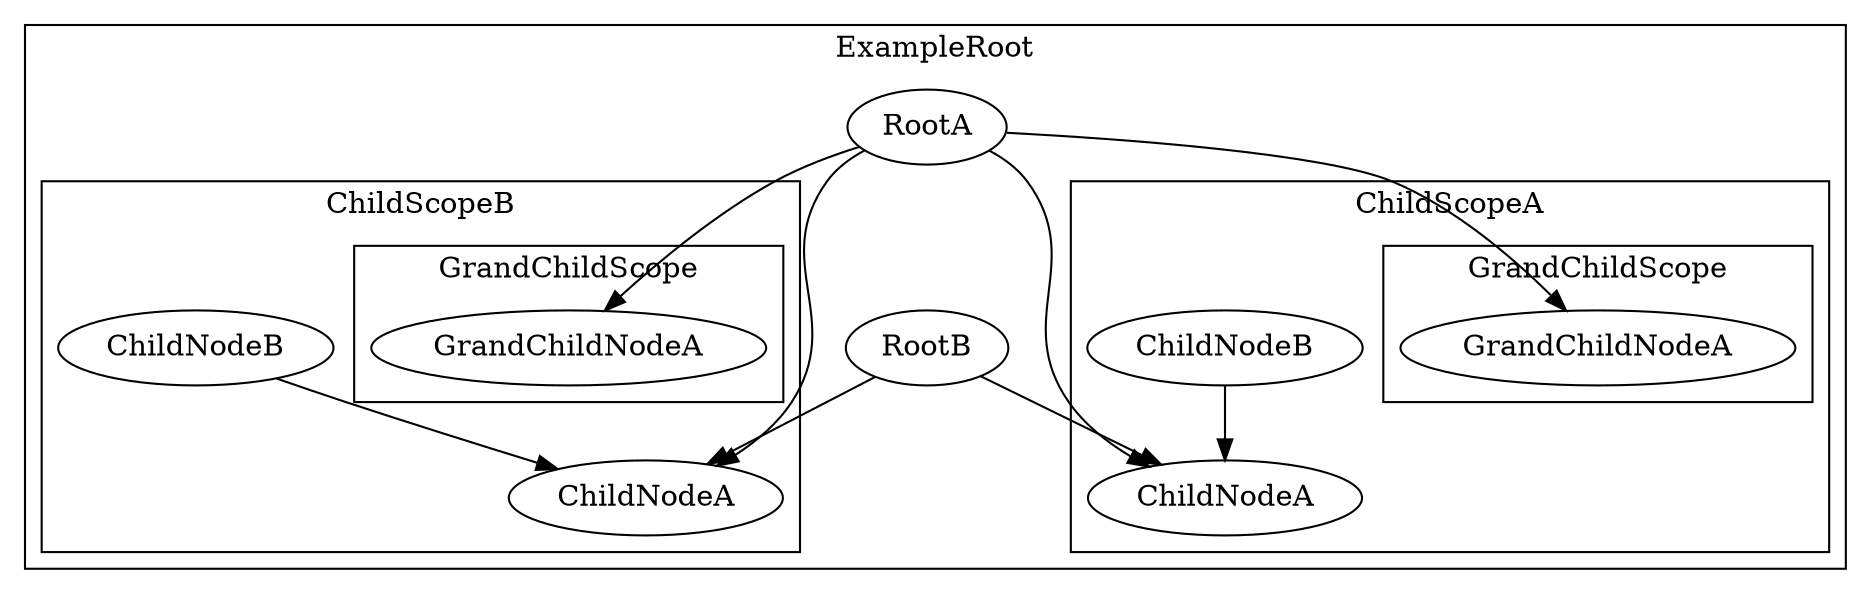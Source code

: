 digraph unix { subgraph cluster_ExampleRoot_3 { label = "ExampleRoot"; subgraph cluster_ChildScopeA_4 { label = "ChildScopeA"; subgraph cluster_GrandChildScope_5 { label = "GrandChildScope"; GrandChildNodeA_5 [label="GrandChildNodeA"]; }ChildNodeA_3 [label="ChildNodeA"]; ChildNodeB_4 [label="ChildNodeB"]; }subgraph cluster_ChildScopeB_6 { label = "ChildScopeB"; subgraph cluster_GrandChildScope_7 { label = "GrandChildScope"; GrandChildNodeA_8 [label="GrandChildNodeA"]; }ChildNodeA_6 [label="ChildNodeA"]; ChildNodeB_7 [label="ChildNodeB"]; }RootA_1 [label="RootA"]; RootB_2 [label="RootB"]; }"RootA_1" -> "ChildNodeA_3"; "RootA_1" -> "GrandChildNodeA_5"; "RootA_1" -> "ChildNodeA_6"; "RootA_1" -> "GrandChildNodeA_8"; "RootB_2" -> "ChildNodeA_3"; "RootB_2" -> "ChildNodeA_6"; "ChildNodeB_4" -> "ChildNodeA_3"; "ChildNodeB_7" -> "ChildNodeA_6"; }